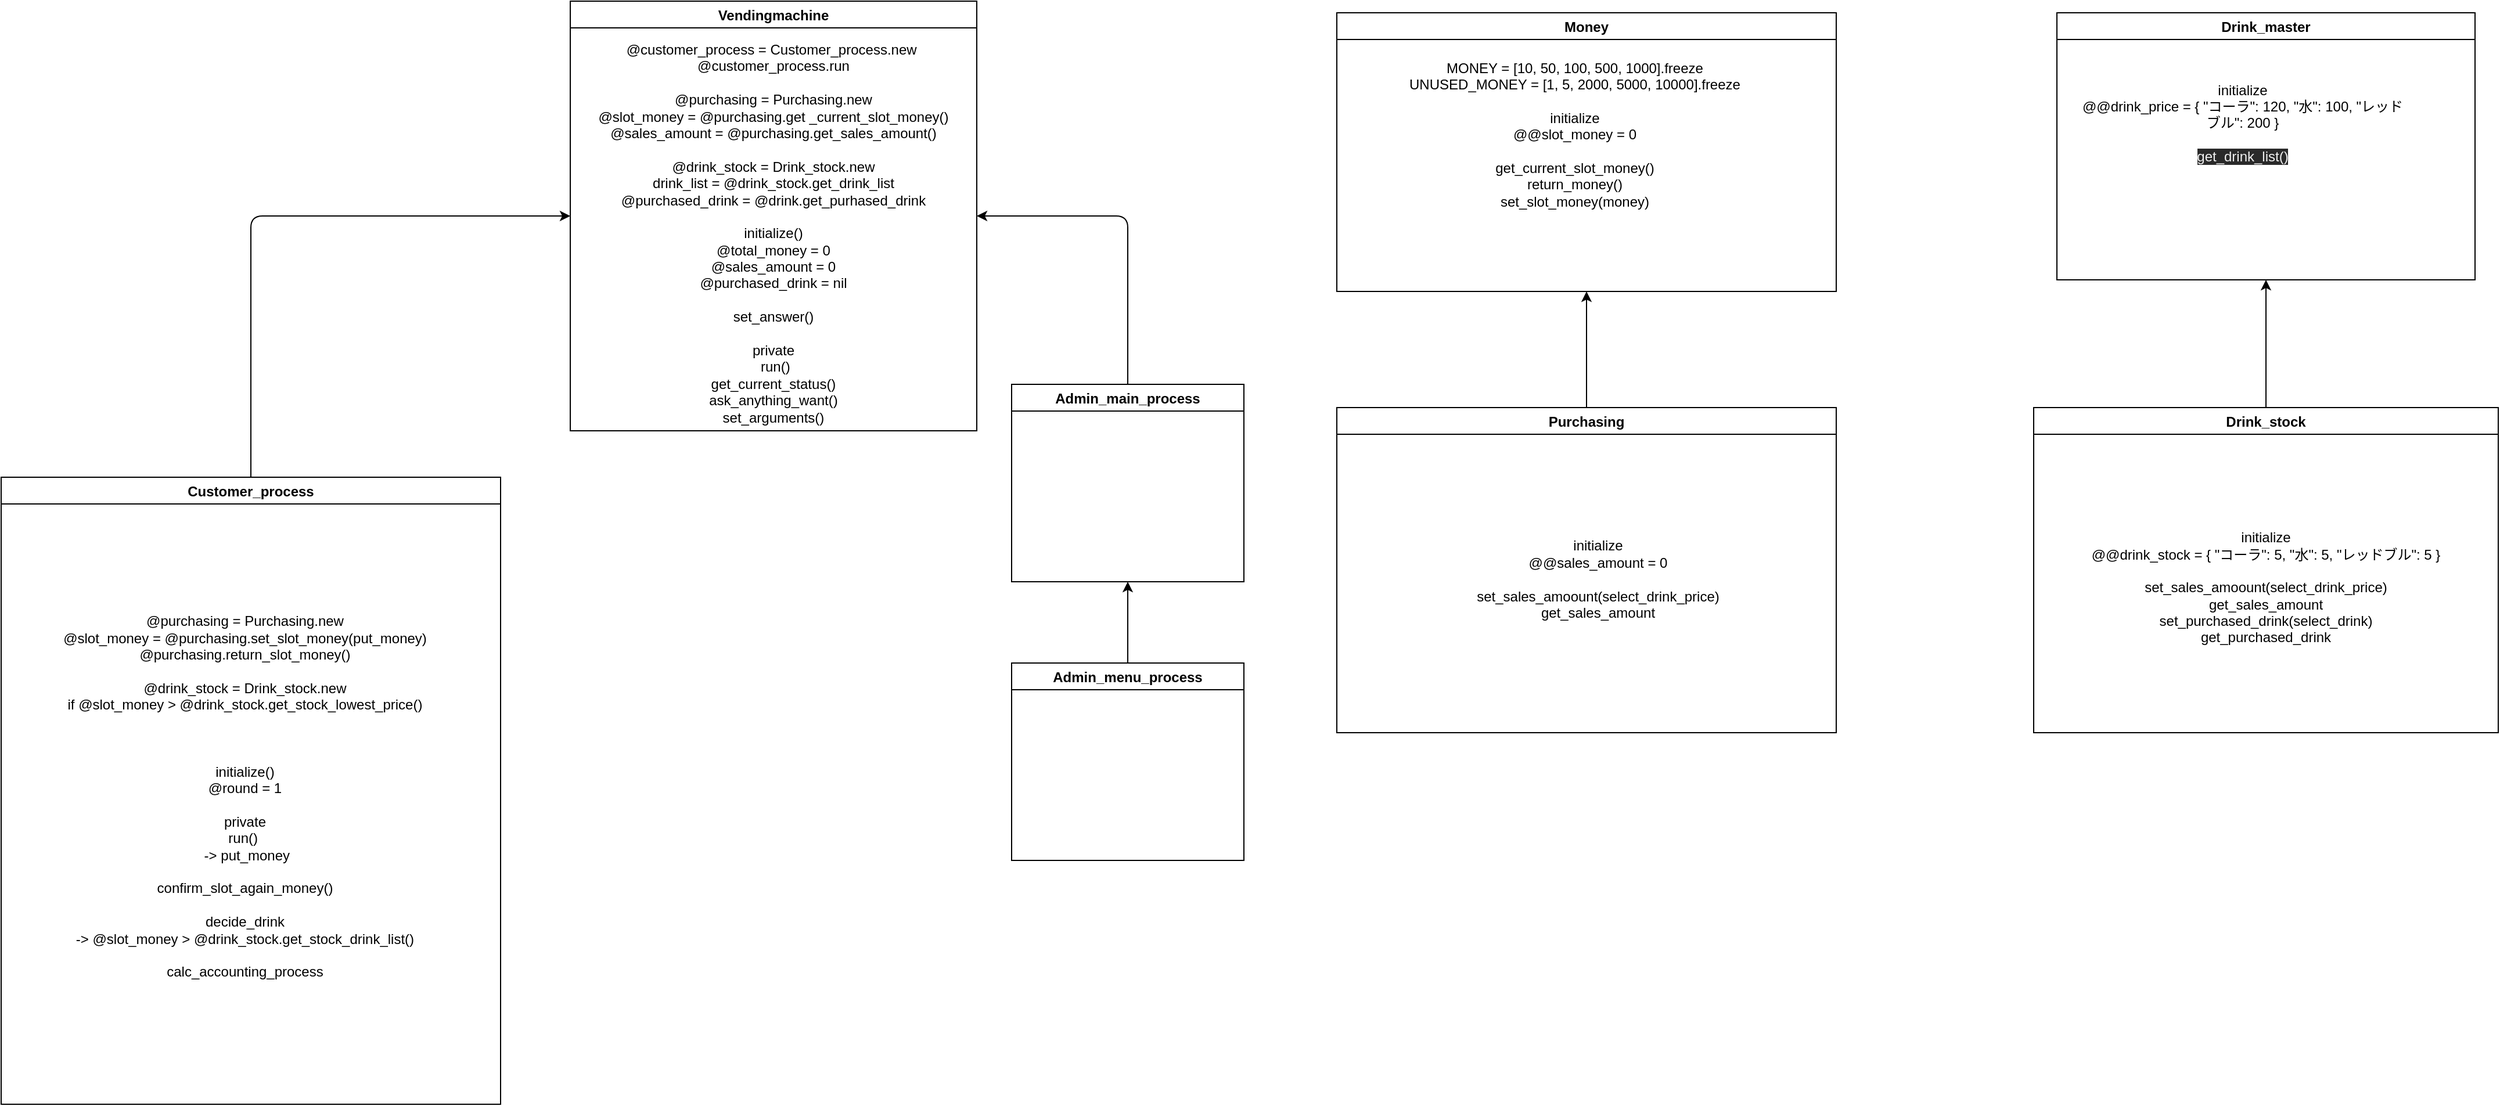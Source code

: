 <mxfile>
    <diagram id="0d4gfrIWyAAufXZUNcsV" name="ページ1">
        <mxGraphModel dx="1535" dy="790" grid="1" gridSize="10" guides="1" tooltips="1" connect="1" arrows="1" fold="1" page="1" pageScale="1" pageWidth="827" pageHeight="1169" math="0" shadow="0">
            <root>
                <mxCell id="0"/>
                <mxCell id="1" parent="0"/>
                <mxCell id="9" value="Vendingmachine" style="swimlane;" parent="1" vertex="1">
                    <mxGeometry x="220" y="40" width="350" height="370" as="geometry"/>
                </mxCell>
                <mxCell id="10" value="" style="endArrow=classic;html=1;entryX=0;entryY=0.5;entryDx=0;entryDy=0;exitX=0.5;exitY=0;exitDx=0;exitDy=0;" parent="1" source="11" target="9" edge="1">
                    <mxGeometry width="50" height="50" relative="1" as="geometry">
                        <mxPoint x="130" y="340" as="sourcePoint"/>
                        <mxPoint x="230" y="220" as="targetPoint"/>
                        <Array as="points">
                            <mxPoint x="-55" y="225"/>
                        </Array>
                    </mxGeometry>
                </mxCell>
                <mxCell id="11" value="Customer_process" style="swimlane;" parent="1" vertex="1">
                    <mxGeometry x="-270" y="450" width="430" height="540" as="geometry"/>
                </mxCell>
                <mxCell id="26" value="@purchasing = Purchasing.new&lt;br&gt;@slot_money = @purchasing.set_slot_money(put_money)&lt;br&gt;@purchasing.return_slot_money()&lt;br&gt;&lt;br&gt;@drink_stock = Drink_stock.new&lt;br&gt;if @slot_money &amp;gt; @drink_stock.get_stock_lowest_price()&lt;br&gt;&lt;br&gt;&lt;br&gt;&lt;br&gt;initialize()&lt;br&gt;@round = 1&lt;br&gt;&lt;br&gt;private&lt;br&gt;run()&amp;nbsp;&lt;br&gt;&amp;nbsp;-&amp;gt; put_money&lt;br&gt;&lt;br&gt;confirm_slot_again_money()&lt;br&gt;&lt;br&gt;decide_drink&lt;br&gt;-&amp;gt; @slot_money &amp;gt; @drink_stock.get_stock_drink_list()&lt;br&gt;&lt;br&gt;calc_accounting_process&lt;br&gt;" style="text;html=1;strokeColor=none;fillColor=none;align=center;verticalAlign=middle;whiteSpace=wrap;rounded=0;" parent="11" vertex="1">
                    <mxGeometry x="20" y="30" width="380" height="490" as="geometry"/>
                </mxCell>
                <mxCell id="13" value="Admin_main_process" style="swimlane;" parent="1" vertex="1">
                    <mxGeometry x="600" y="370" width="200" height="170" as="geometry"/>
                </mxCell>
                <mxCell id="14" value="" style="endArrow=classic;html=1;entryX=1;entryY=0.5;entryDx=0;entryDy=0;exitX=0.5;exitY=0;exitDx=0;exitDy=0;" parent="1" source="13" target="9" edge="1">
                    <mxGeometry width="50" height="50" relative="1" as="geometry">
                        <mxPoint x="140" y="350" as="sourcePoint"/>
                        <mxPoint x="290" y="135" as="targetPoint"/>
                        <Array as="points">
                            <mxPoint x="700" y="225"/>
                        </Array>
                    </mxGeometry>
                </mxCell>
                <mxCell id="15" value="" style="endArrow=classic;html=1;exitX=0.5;exitY=0;exitDx=0;exitDy=0;entryX=0.5;entryY=1;entryDx=0;entryDy=0;" parent="1" source="16" target="13" edge="1">
                    <mxGeometry width="50" height="50" relative="1" as="geometry">
                        <mxPoint x="650" y="570" as="sourcePoint"/>
                        <mxPoint x="650" y="510" as="targetPoint"/>
                    </mxGeometry>
                </mxCell>
                <mxCell id="16" value="Admin_menu_process" style="swimlane;" parent="1" vertex="1">
                    <mxGeometry x="600" y="610" width="200" height="170" as="geometry"/>
                </mxCell>
                <mxCell id="17" value="Money" style="swimlane;" parent="1" vertex="1">
                    <mxGeometry x="880" y="50" width="430" height="240" as="geometry"/>
                </mxCell>
                <mxCell id="29" value="MONEY = [10, 50, 100, 500, 1000].freeze&lt;br&gt;UNUSED_MONEY = [1, 5, 2000, 5000, 10000].freeze&lt;br&gt;&lt;br&gt;initialize&lt;br&gt;@@slot_money = 0&lt;br&gt;&lt;br&gt;get_current_slot_money()&lt;br&gt;return_money()&lt;br&gt;set_slot_money(money)" style="text;html=1;strokeColor=none;fillColor=none;align=center;verticalAlign=middle;whiteSpace=wrap;rounded=0;" parent="17" vertex="1">
                    <mxGeometry x="10" y="40" width="390" height="130" as="geometry"/>
                </mxCell>
                <mxCell id="18" value="" style="endArrow=classic;html=1;entryX=0.5;entryY=1;entryDx=0;entryDy=0;exitX=0.5;exitY=0;exitDx=0;exitDy=0;" parent="1" source="19" target="17" edge="1">
                    <mxGeometry width="50" height="50" relative="1" as="geometry">
                        <mxPoint x="980" y="310" as="sourcePoint"/>
                        <mxPoint x="600" y="260" as="targetPoint"/>
                    </mxGeometry>
                </mxCell>
                <mxCell id="19" value="Purchasing" style="swimlane;startSize=23;" parent="1" vertex="1">
                    <mxGeometry x="880" y="390" width="430" height="280" as="geometry"/>
                </mxCell>
                <mxCell id="20" value="Drink_master" style="swimlane;" parent="1" vertex="1">
                    <mxGeometry x="1500" y="50" width="360" height="230" as="geometry"/>
                </mxCell>
                <mxCell id="33" value="initialize&lt;br&gt;@@drink_price = { &quot;コーラ&quot;: 120, &quot;水&quot;: 100, &quot;レッドブル&quot;: 200 }&lt;br&gt;&lt;br&gt;&lt;span style=&quot;color: rgb(240 , 240 , 240) ; font-family: &amp;#34;helvetica&amp;#34; ; font-size: 12px ; font-style: normal ; font-weight: 400 ; letter-spacing: normal ; text-align: center ; text-indent: 0px ; text-transform: none ; word-spacing: 0px ; background-color: rgb(42 , 42 , 42) ; display: inline ; float: none&quot;&gt;get_drink_list()&lt;/span&gt;" style="text;html=1;strokeColor=none;fillColor=none;align=center;verticalAlign=middle;whiteSpace=wrap;rounded=0;" parent="20" vertex="1">
                    <mxGeometry x="20" y="50" width="280" height="90" as="geometry"/>
                </mxCell>
                <mxCell id="21" value="" style="endArrow=classic;html=1;entryX=0.5;entryY=1;entryDx=0;entryDy=0;exitX=0.5;exitY=0;exitDx=0;exitDy=0;" parent="1" source="22" target="20" edge="1">
                    <mxGeometry width="50" height="50" relative="1" as="geometry">
                        <mxPoint x="1600" y="310" as="sourcePoint"/>
                        <mxPoint x="1220" y="260" as="targetPoint"/>
                    </mxGeometry>
                </mxCell>
                <mxCell id="22" value="Drink_stock" style="swimlane;startSize=23;" parent="1" vertex="1">
                    <mxGeometry x="1480" y="390" width="400" height="280" as="geometry"/>
                </mxCell>
                <mxCell id="23" value="@customer_process = Customer_process.new&amp;nbsp;&lt;br&gt;@customer_process.run&lt;br&gt;&lt;br&gt;@purchasing = Purchasing.new&lt;br&gt;@slot_money = @purchasing.get _current_slot_money()&lt;br&gt;@sales_amount = @purchasing.get_sales_amount()&lt;br&gt;&lt;br&gt;@drink_stock = Drink_stock.new&lt;br&gt;drink_list = @drink_stock.get_drink_list&lt;br&gt;@purchased_drink = @drink.get_purhased_drink&lt;br&gt;&lt;br&gt;initialize()&lt;br&gt;@total_money = 0&lt;br&gt;@sales_amount = 0&lt;br&gt;@purchased_drink = nil&lt;br&gt;&lt;br&gt;set_answer()&lt;br&gt;&lt;br&gt;private&lt;br&gt;&amp;nbsp;run()&lt;br&gt;get_current_status()&lt;br&gt;ask_anything_want()&lt;br&gt;set_arguments()" style="text;html=1;strokeColor=none;fillColor=none;align=center;verticalAlign=middle;whiteSpace=wrap;rounded=0;" parent="1" vertex="1">
                    <mxGeometry x="220" y="70" width="350" height="340" as="geometry"/>
                </mxCell>
                <mxCell id="31" value="initialize&lt;br&gt;@@sales_amount = 0&lt;br&gt;&lt;br&gt;set_sales_amoount(select_drink_price)&lt;br&gt;get_sales_amount&lt;br&gt;&lt;br&gt;" style="text;html=1;strokeColor=none;fillColor=none;align=center;verticalAlign=middle;whiteSpace=wrap;rounded=0;" parent="1" vertex="1">
                    <mxGeometry x="920" y="430" width="370" height="230" as="geometry"/>
                </mxCell>
                <mxCell id="32" value="initialize&lt;br&gt;@@drink_stock = { &quot;コーラ&quot;: 5, &quot;水&quot;: 5, &quot;レッドブル&quot;: 5 }&lt;br&gt;&lt;br&gt;set_sales_amoount(select_drink_price)&lt;br&gt;get_sales_amount&lt;br&gt;set_purchased_drink(select_drink)&lt;br&gt;get_purchased_drink" style="text;html=1;strokeColor=none;fillColor=none;align=center;verticalAlign=middle;whiteSpace=wrap;rounded=0;" parent="1" vertex="1">
                    <mxGeometry x="1495" y="430" width="370" height="230" as="geometry"/>
                </mxCell>
            </root>
        </mxGraphModel>
    </diagram>
</mxfile>